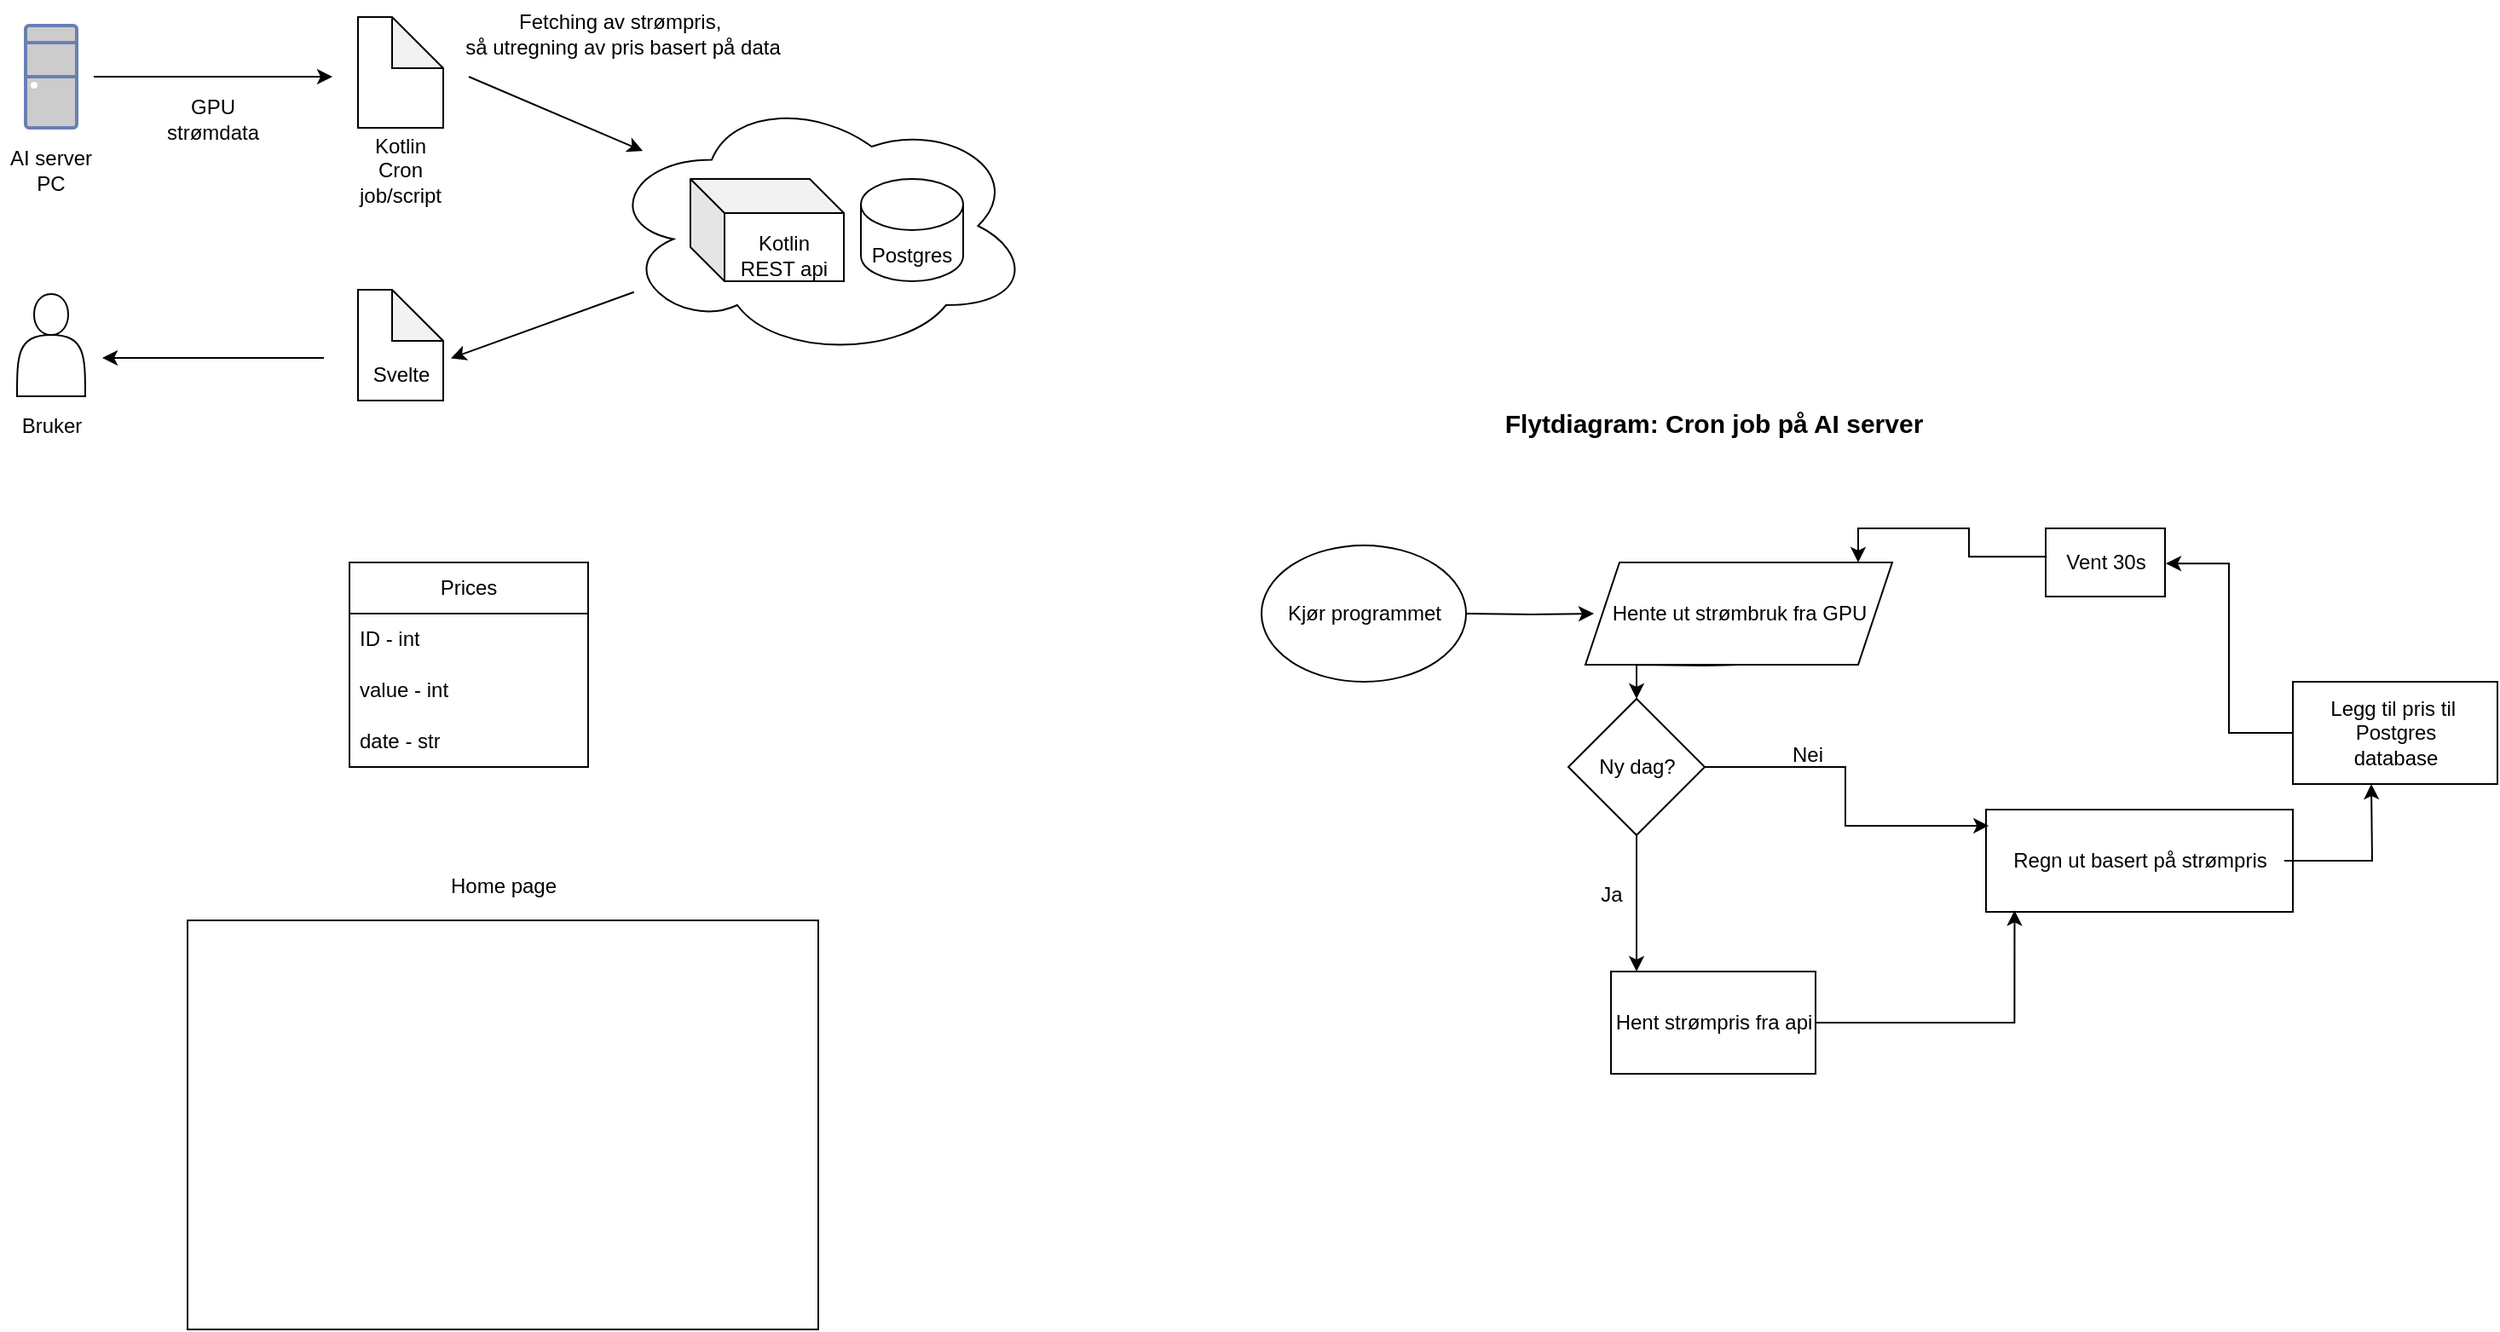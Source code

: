 <mxfile version="24.0.6" type="github">
  <diagram name="Page-1" id="ny2S1cRTpyobOIf4XPng">
    <mxGraphModel dx="681" dy="441" grid="1" gridSize="10" guides="1" tooltips="1" connect="1" arrows="1" fold="1" page="1" pageScale="1" pageWidth="850" pageHeight="1100" math="0" shadow="0">
      <root>
        <mxCell id="0" />
        <mxCell id="1" parent="0" />
        <mxCell id="bhVs0Wix-K0OrzRNPyaB-76" value="" style="shape=parallelogram;perimeter=parallelogramPerimeter;whiteSpace=wrap;html=1;fixedSize=1;" vertex="1" parent="1">
          <mxGeometry x="960" y="360" width="180" height="60" as="geometry" />
        </mxCell>
        <mxCell id="bhVs0Wix-K0OrzRNPyaB-1" value="" style="fontColor=#0066CC;verticalAlign=top;verticalLabelPosition=bottom;labelPosition=center;align=center;html=1;outlineConnect=0;fillColor=#CCCCCC;strokeColor=#6881B3;gradientColor=none;gradientDirection=north;strokeWidth=2;shape=mxgraph.networks.desktop_pc;" vertex="1" parent="1">
          <mxGeometry x="45" y="45" width="30" height="60" as="geometry" />
        </mxCell>
        <mxCell id="bhVs0Wix-K0OrzRNPyaB-5" value="" style="shape=note;whiteSpace=wrap;html=1;backgroundOutline=1;darkOpacity=0.05;" vertex="1" parent="1">
          <mxGeometry x="240" y="40" width="50" height="65" as="geometry" />
        </mxCell>
        <mxCell id="bhVs0Wix-K0OrzRNPyaB-6" value="&lt;div&gt;Kotlin Cron job/script &lt;/div&gt;" style="text;html=1;align=center;verticalAlign=middle;whiteSpace=wrap;rounded=0;" vertex="1" parent="1">
          <mxGeometry x="235" y="115" width="60" height="30" as="geometry" />
        </mxCell>
        <mxCell id="bhVs0Wix-K0OrzRNPyaB-7" value="AI server PC" style="text;html=1;align=center;verticalAlign=middle;whiteSpace=wrap;rounded=0;" vertex="1" parent="1">
          <mxGeometry x="30" y="115" width="60" height="30" as="geometry" />
        </mxCell>
        <mxCell id="bhVs0Wix-K0OrzRNPyaB-8" value="" style="endArrow=classic;html=1;rounded=0;" edge="1" parent="1">
          <mxGeometry width="50" height="50" relative="1" as="geometry">
            <mxPoint x="85" y="75" as="sourcePoint" />
            <mxPoint x="225" y="75" as="targetPoint" />
          </mxGeometry>
        </mxCell>
        <mxCell id="bhVs0Wix-K0OrzRNPyaB-9" value="GPU strømdata" style="text;html=1;align=center;verticalAlign=middle;whiteSpace=wrap;rounded=0;" vertex="1" parent="1">
          <mxGeometry x="125" y="85" width="60" height="30" as="geometry" />
        </mxCell>
        <mxCell id="bhVs0Wix-K0OrzRNPyaB-10" value="" style="endArrow=classic;html=1;rounded=0;" edge="1" parent="1" target="bhVs0Wix-K0OrzRNPyaB-11">
          <mxGeometry width="50" height="50" relative="1" as="geometry">
            <mxPoint x="305" y="75" as="sourcePoint" />
            <mxPoint x="415" y="75" as="targetPoint" />
          </mxGeometry>
        </mxCell>
        <mxCell id="bhVs0Wix-K0OrzRNPyaB-11" value="" style="ellipse;shape=cloud;whiteSpace=wrap;html=1;" vertex="1" parent="1">
          <mxGeometry x="385" y="85" width="250" height="155" as="geometry" />
        </mxCell>
        <mxCell id="bhVs0Wix-K0OrzRNPyaB-12" value="" style="shape=cylinder3;whiteSpace=wrap;html=1;boundedLbl=1;backgroundOutline=1;size=15;" vertex="1" parent="1">
          <mxGeometry x="535" y="135" width="60" height="60" as="geometry" />
        </mxCell>
        <mxCell id="bhVs0Wix-K0OrzRNPyaB-13" value="Postgres" style="text;html=1;align=center;verticalAlign=middle;whiteSpace=wrap;rounded=0;" vertex="1" parent="1">
          <mxGeometry x="535" y="165" width="60" height="30" as="geometry" />
        </mxCell>
        <mxCell id="bhVs0Wix-K0OrzRNPyaB-15" value="" style="shape=cube;whiteSpace=wrap;html=1;boundedLbl=1;backgroundOutline=1;darkOpacity=0.05;darkOpacity2=0.1;" vertex="1" parent="1">
          <mxGeometry x="435" y="135" width="90" height="60" as="geometry" />
        </mxCell>
        <mxCell id="bhVs0Wix-K0OrzRNPyaB-16" value="Kotlin REST api" style="text;html=1;align=center;verticalAlign=middle;whiteSpace=wrap;rounded=0;" vertex="1" parent="1">
          <mxGeometry x="460" y="165" width="60" height="30" as="geometry" />
        </mxCell>
        <mxCell id="bhVs0Wix-K0OrzRNPyaB-18" value="" style="edgeStyle=none;orthogonalLoop=1;jettySize=auto;html=1;rounded=0;entryX=1.09;entryY=0.619;entryDx=0;entryDy=0;entryPerimeter=0;" edge="1" parent="1" source="bhVs0Wix-K0OrzRNPyaB-11" target="bhVs0Wix-K0OrzRNPyaB-24">
          <mxGeometry width="100" relative="1" as="geometry">
            <mxPoint x="345" y="185" as="sourcePoint" />
            <mxPoint x="295" y="245" as="targetPoint" />
            <Array as="points" />
          </mxGeometry>
        </mxCell>
        <mxCell id="bhVs0Wix-K0OrzRNPyaB-20" value="Prices" style="swimlane;fontStyle=0;childLayout=stackLayout;horizontal=1;startSize=30;horizontalStack=0;resizeParent=1;resizeParentMax=0;resizeLast=0;collapsible=1;marginBottom=0;whiteSpace=wrap;html=1;" vertex="1" parent="1">
          <mxGeometry x="235" y="360" width="140" height="120" as="geometry" />
        </mxCell>
        <mxCell id="bhVs0Wix-K0OrzRNPyaB-21" value="ID - int" style="text;strokeColor=none;fillColor=none;align=left;verticalAlign=middle;spacingLeft=4;spacingRight=4;overflow=hidden;points=[[0,0.5],[1,0.5]];portConstraint=eastwest;rotatable=0;whiteSpace=wrap;html=1;" vertex="1" parent="bhVs0Wix-K0OrzRNPyaB-20">
          <mxGeometry y="30" width="140" height="30" as="geometry" />
        </mxCell>
        <mxCell id="bhVs0Wix-K0OrzRNPyaB-22" value="value - int" style="text;strokeColor=none;fillColor=none;align=left;verticalAlign=middle;spacingLeft=4;spacingRight=4;overflow=hidden;points=[[0,0.5],[1,0.5]];portConstraint=eastwest;rotatable=0;whiteSpace=wrap;html=1;" vertex="1" parent="bhVs0Wix-K0OrzRNPyaB-20">
          <mxGeometry y="60" width="140" height="30" as="geometry" />
        </mxCell>
        <mxCell id="bhVs0Wix-K0OrzRNPyaB-23" value="date - str" style="text;strokeColor=none;fillColor=none;align=left;verticalAlign=middle;spacingLeft=4;spacingRight=4;overflow=hidden;points=[[0,0.5],[1,0.5]];portConstraint=eastwest;rotatable=0;whiteSpace=wrap;html=1;" vertex="1" parent="bhVs0Wix-K0OrzRNPyaB-20">
          <mxGeometry y="90" width="140" height="30" as="geometry" />
        </mxCell>
        <mxCell id="bhVs0Wix-K0OrzRNPyaB-24" value="" style="shape=note;whiteSpace=wrap;html=1;backgroundOutline=1;darkOpacity=0.05;" vertex="1" parent="1">
          <mxGeometry x="240" y="200" width="50" height="65" as="geometry" />
        </mxCell>
        <mxCell id="bhVs0Wix-K0OrzRNPyaB-25" value="Svelte" style="text;html=1;align=center;verticalAlign=middle;resizable=0;points=[];autosize=1;strokeColor=none;fillColor=none;" vertex="1" parent="1">
          <mxGeometry x="235" y="235" width="60" height="30" as="geometry" />
        </mxCell>
        <mxCell id="bhVs0Wix-K0OrzRNPyaB-26" value="" style="shape=actor;whiteSpace=wrap;html=1;" vertex="1" parent="1">
          <mxGeometry x="40" y="202.5" width="40" height="60" as="geometry" />
        </mxCell>
        <mxCell id="bhVs0Wix-K0OrzRNPyaB-28" value="" style="edgeStyle=none;orthogonalLoop=1;jettySize=auto;html=1;rounded=0;" edge="1" parent="1">
          <mxGeometry width="100" relative="1" as="geometry">
            <mxPoint x="220" y="240" as="sourcePoint" />
            <mxPoint x="90" y="240" as="targetPoint" />
            <Array as="points" />
          </mxGeometry>
        </mxCell>
        <mxCell id="bhVs0Wix-K0OrzRNPyaB-29" value="Bruker" style="text;html=1;align=center;verticalAlign=middle;resizable=0;points=[];autosize=1;strokeColor=none;fillColor=none;" vertex="1" parent="1">
          <mxGeometry x="30" y="265" width="60" height="30" as="geometry" />
        </mxCell>
        <mxCell id="bhVs0Wix-K0OrzRNPyaB-30" value="&lt;div&gt;Fetching av strømpris,&amp;nbsp;&lt;/div&gt;&lt;div&gt;så utregning av pris basert på data&lt;/div&gt;" style="text;html=1;align=center;verticalAlign=middle;resizable=0;points=[];autosize=1;strokeColor=none;fillColor=none;" vertex="1" parent="1">
          <mxGeometry x="290" y="30" width="210" height="40" as="geometry" />
        </mxCell>
        <mxCell id="bhVs0Wix-K0OrzRNPyaB-33" value="" style="rounded=0;whiteSpace=wrap;html=1;" vertex="1" parent="1">
          <mxGeometry x="140" y="570" width="370" height="240" as="geometry" />
        </mxCell>
        <mxCell id="bhVs0Wix-K0OrzRNPyaB-35" value="" style="shape=image;verticalLabelPosition=bottom;labelBackgroundColor=default;verticalAlign=top;aspect=fixed;imageAspect=0;image=https://www.excel-easy.com/examples/images/line-chart/line-chart.png;" vertex="1" parent="1">
          <mxGeometry x="145.51" y="580.5" width="364.49" height="219" as="geometry" />
        </mxCell>
        <mxCell id="bhVs0Wix-K0OrzRNPyaB-36" value="Home page" style="text;html=1;align=center;verticalAlign=middle;resizable=0;points=[];autosize=1;strokeColor=none;fillColor=none;" vertex="1" parent="1">
          <mxGeometry x="280" y="535" width="90" height="30" as="geometry" />
        </mxCell>
        <mxCell id="bhVs0Wix-K0OrzRNPyaB-38" value="" style="ellipse;whiteSpace=wrap;html=1;" vertex="1" parent="1">
          <mxGeometry x="770" y="350" width="120" height="80" as="geometry" />
        </mxCell>
        <mxCell id="bhVs0Wix-K0OrzRNPyaB-41" style="edgeStyle=orthogonalEdgeStyle;rounded=0;orthogonalLoop=1;jettySize=auto;html=1;" edge="1" parent="1" target="bhVs0Wix-K0OrzRNPyaB-43">
          <mxGeometry relative="1" as="geometry">
            <mxPoint x="960" y="390" as="targetPoint" />
            <mxPoint x="890" y="390" as="sourcePoint" />
            <Array as="points" />
          </mxGeometry>
        </mxCell>
        <mxCell id="bhVs0Wix-K0OrzRNPyaB-39" value="Kjør programmet" style="text;html=1;align=center;verticalAlign=middle;resizable=0;points=[];autosize=1;strokeColor=none;fillColor=none;" vertex="1" parent="1">
          <mxGeometry x="775" y="375" width="110" height="30" as="geometry" />
        </mxCell>
        <mxCell id="bhVs0Wix-K0OrzRNPyaB-40" value="&lt;b&gt;&lt;font style=&quot;font-size: 15px;&quot;&gt;Flytdiagram: Cron job på AI server&lt;/font&gt;&lt;/b&gt;" style="text;html=1;align=center;verticalAlign=middle;resizable=0;points=[];autosize=1;strokeColor=none;fillColor=none;" vertex="1" parent="1">
          <mxGeometry x="900" y="262.5" width="270" height="30" as="geometry" />
        </mxCell>
        <mxCell id="bhVs0Wix-K0OrzRNPyaB-63" style="edgeStyle=orthogonalEdgeStyle;rounded=0;orthogonalLoop=1;jettySize=auto;html=1;" edge="1" parent="1" target="bhVs0Wix-K0OrzRNPyaB-61">
          <mxGeometry relative="1" as="geometry">
            <mxPoint x="1050" y="420" as="sourcePoint" />
          </mxGeometry>
        </mxCell>
        <mxCell id="bhVs0Wix-K0OrzRNPyaB-43" value="Hente ut strømbruk fra GPU" style="text;html=1;align=center;verticalAlign=middle;resizable=0;points=[];autosize=1;strokeColor=none;fillColor=none;" vertex="1" parent="1">
          <mxGeometry x="965" y="375" width="170" height="30" as="geometry" />
        </mxCell>
        <mxCell id="bhVs0Wix-K0OrzRNPyaB-49" value="" style="rounded=0;whiteSpace=wrap;html=1;" vertex="1" parent="1">
          <mxGeometry x="1230" y="340" width="70" height="40" as="geometry" />
        </mxCell>
        <mxCell id="bhVs0Wix-K0OrzRNPyaB-51" style="edgeStyle=orthogonalEdgeStyle;rounded=0;orthogonalLoop=1;jettySize=auto;html=1;entryX=0.889;entryY=0;entryDx=0;entryDy=0;exitX=0.009;exitY=0.386;exitDx=0;exitDy=0;exitPerimeter=0;entryPerimeter=0;" edge="1" parent="1" source="bhVs0Wix-K0OrzRNPyaB-50" target="bhVs0Wix-K0OrzRNPyaB-76">
          <mxGeometry relative="1" as="geometry">
            <mxPoint x="1140" y="390" as="targetPoint" />
          </mxGeometry>
        </mxCell>
        <mxCell id="bhVs0Wix-K0OrzRNPyaB-50" value="Vent 30s" style="text;html=1;align=center;verticalAlign=middle;resizable=0;points=[];autosize=1;strokeColor=none;fillColor=none;" vertex="1" parent="1">
          <mxGeometry x="1230" y="345" width="70" height="30" as="geometry" />
        </mxCell>
        <mxCell id="bhVs0Wix-K0OrzRNPyaB-54" value="" style="rounded=0;whiteSpace=wrap;html=1;" vertex="1" parent="1">
          <mxGeometry x="1195" y="505" width="180" height="60" as="geometry" />
        </mxCell>
        <mxCell id="bhVs0Wix-K0OrzRNPyaB-55" value="Regn ut basert på strømpris" style="text;html=1;align=center;verticalAlign=middle;resizable=0;points=[];autosize=1;strokeColor=none;fillColor=none;" vertex="1" parent="1">
          <mxGeometry x="1200" y="520" width="170" height="30" as="geometry" />
        </mxCell>
        <mxCell id="bhVs0Wix-K0OrzRNPyaB-64" style="edgeStyle=orthogonalEdgeStyle;rounded=0;orthogonalLoop=1;jettySize=auto;html=1;" edge="1" parent="1" source="bhVs0Wix-K0OrzRNPyaB-61">
          <mxGeometry relative="1" as="geometry">
            <mxPoint x="990" y="600" as="targetPoint" />
          </mxGeometry>
        </mxCell>
        <mxCell id="bhVs0Wix-K0OrzRNPyaB-61" value="" style="rhombus;whiteSpace=wrap;html=1;" vertex="1" parent="1">
          <mxGeometry x="950" y="440" width="80" height="80" as="geometry" />
        </mxCell>
        <mxCell id="bhVs0Wix-K0OrzRNPyaB-62" value="Ny dag?" style="text;html=1;align=center;verticalAlign=middle;resizable=0;points=[];autosize=1;strokeColor=none;fillColor=none;" vertex="1" parent="1">
          <mxGeometry x="955" y="465" width="70" height="30" as="geometry" />
        </mxCell>
        <mxCell id="bhVs0Wix-K0OrzRNPyaB-65" style="edgeStyle=orthogonalEdgeStyle;rounded=0;orthogonalLoop=1;jettySize=auto;html=1;entryX=0.009;entryY=0.158;entryDx=0;entryDy=0;entryPerimeter=0;" edge="1" parent="1" source="bhVs0Wix-K0OrzRNPyaB-61" target="bhVs0Wix-K0OrzRNPyaB-54">
          <mxGeometry relative="1" as="geometry" />
        </mxCell>
        <mxCell id="bhVs0Wix-K0OrzRNPyaB-66" value="" style="rounded=0;whiteSpace=wrap;html=1;" vertex="1" parent="1">
          <mxGeometry x="975" y="600" width="120" height="60" as="geometry" />
        </mxCell>
        <mxCell id="bhVs0Wix-K0OrzRNPyaB-67" value="Hent strømpris fra api" style="text;html=1;align=center;verticalAlign=middle;resizable=0;points=[];autosize=1;strokeColor=none;fillColor=none;" vertex="1" parent="1">
          <mxGeometry x="965" y="615" width="140" height="30" as="geometry" />
        </mxCell>
        <mxCell id="bhVs0Wix-K0OrzRNPyaB-68" value="Ja" style="text;html=1;align=center;verticalAlign=middle;resizable=0;points=[];autosize=1;strokeColor=none;fillColor=none;" vertex="1" parent="1">
          <mxGeometry x="955" y="540" width="40" height="30" as="geometry" />
        </mxCell>
        <mxCell id="bhVs0Wix-K0OrzRNPyaB-69" value="Nei" style="text;html=1;align=center;verticalAlign=middle;resizable=0;points=[];autosize=1;strokeColor=none;fillColor=none;" vertex="1" parent="1">
          <mxGeometry x="1070" y="458" width="40" height="30" as="geometry" />
        </mxCell>
        <mxCell id="bhVs0Wix-K0OrzRNPyaB-70" style="edgeStyle=orthogonalEdgeStyle;rounded=0;orthogonalLoop=1;jettySize=auto;html=1;entryX=0.093;entryY=0.986;entryDx=0;entryDy=0;entryPerimeter=0;" edge="1" parent="1" source="bhVs0Wix-K0OrzRNPyaB-66" target="bhVs0Wix-K0OrzRNPyaB-54">
          <mxGeometry relative="1" as="geometry" />
        </mxCell>
        <mxCell id="bhVs0Wix-K0OrzRNPyaB-71" value="" style="rounded=0;whiteSpace=wrap;html=1;" vertex="1" parent="1">
          <mxGeometry x="1375" y="430" width="120" height="60" as="geometry" />
        </mxCell>
        <mxCell id="bhVs0Wix-K0OrzRNPyaB-72" value="&lt;div&gt;Legg til pris til&amp;nbsp;&lt;/div&gt;&lt;div&gt;Postgres&lt;/div&gt;&lt;div&gt;database&lt;br&gt;&lt;/div&gt;" style="text;html=1;align=center;verticalAlign=middle;resizable=0;points=[];autosize=1;strokeColor=none;fillColor=none;" vertex="1" parent="1">
          <mxGeometry x="1385" y="430" width="100" height="60" as="geometry" />
        </mxCell>
        <mxCell id="bhVs0Wix-K0OrzRNPyaB-73" style="edgeStyle=orthogonalEdgeStyle;rounded=0;orthogonalLoop=1;jettySize=auto;html=1;" edge="1" parent="1" source="bhVs0Wix-K0OrzRNPyaB-55">
          <mxGeometry relative="1" as="geometry">
            <mxPoint x="1421" y="490" as="targetPoint" />
          </mxGeometry>
        </mxCell>
        <mxCell id="bhVs0Wix-K0OrzRNPyaB-74" style="edgeStyle=orthogonalEdgeStyle;rounded=0;orthogonalLoop=1;jettySize=auto;html=1;entryX=1.007;entryY=0.519;entryDx=0;entryDy=0;entryPerimeter=0;" edge="1" parent="1" source="bhVs0Wix-K0OrzRNPyaB-71" target="bhVs0Wix-K0OrzRNPyaB-50">
          <mxGeometry relative="1" as="geometry" />
        </mxCell>
      </root>
    </mxGraphModel>
  </diagram>
</mxfile>
